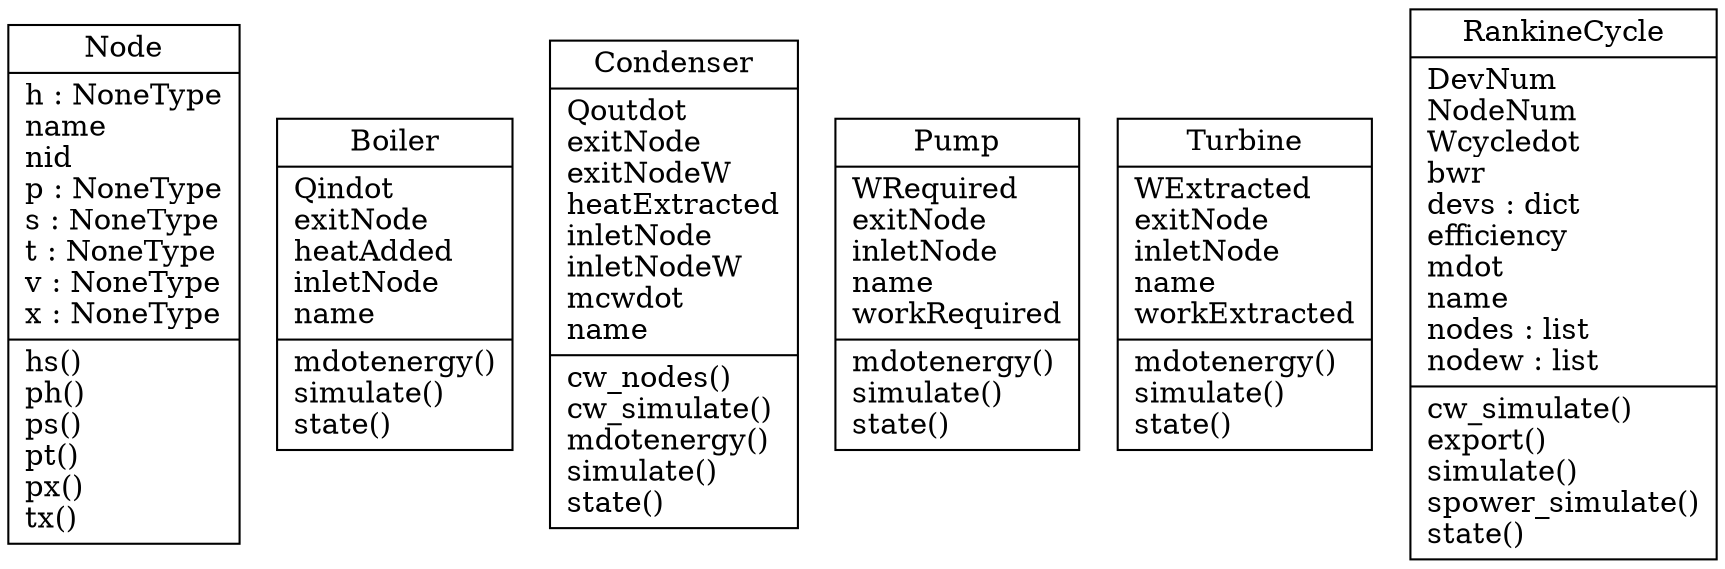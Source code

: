digraph "classes" {
charset="utf-8"
rankdir=BT
"0" [label="{Node|h : NoneType\lname\lnid\lp : NoneType\ls : NoneType\lt : NoneType\lv : NoneType\lx : NoneType\l|hs()\lph()\lps()\lpt()\lpx()\ltx()\l}", shape="record"];
"1" [label="{Boiler|Qindot\lexitNode\lheatAdded\linletNode\lname\l|mdotenergy()\lsimulate()\lstate()\l}", shape="record"];
"2" [label="{Condenser|Qoutdot\lexitNode\lexitNodeW\lheatExtracted\linletNode\linletNodeW\lmcwdot\lname\l|cw_nodes()\lcw_simulate()\lmdotenergy()\lsimulate()\lstate()\l}", shape="record"];
"3" [label="{Pump|WRequired\lexitNode\linletNode\lname\lworkRequired\l|mdotenergy()\lsimulate()\lstate()\l}", shape="record"];
"4" [label="{Turbine|WExtracted\lexitNode\linletNode\lname\lworkExtracted\l|mdotenergy()\lsimulate()\lstate()\l}", shape="record"];
"5" [label="{RankineCycle|DevNum\lNodeNum\lWcycledot\lbwr\ldevs : dict\lefficiency\lmdot\lname\lnodes : list\lnodew : list\l|cw_simulate()\lexport()\lsimulate()\lspower_simulate()\lstate()\l}", shape="record"];
}
